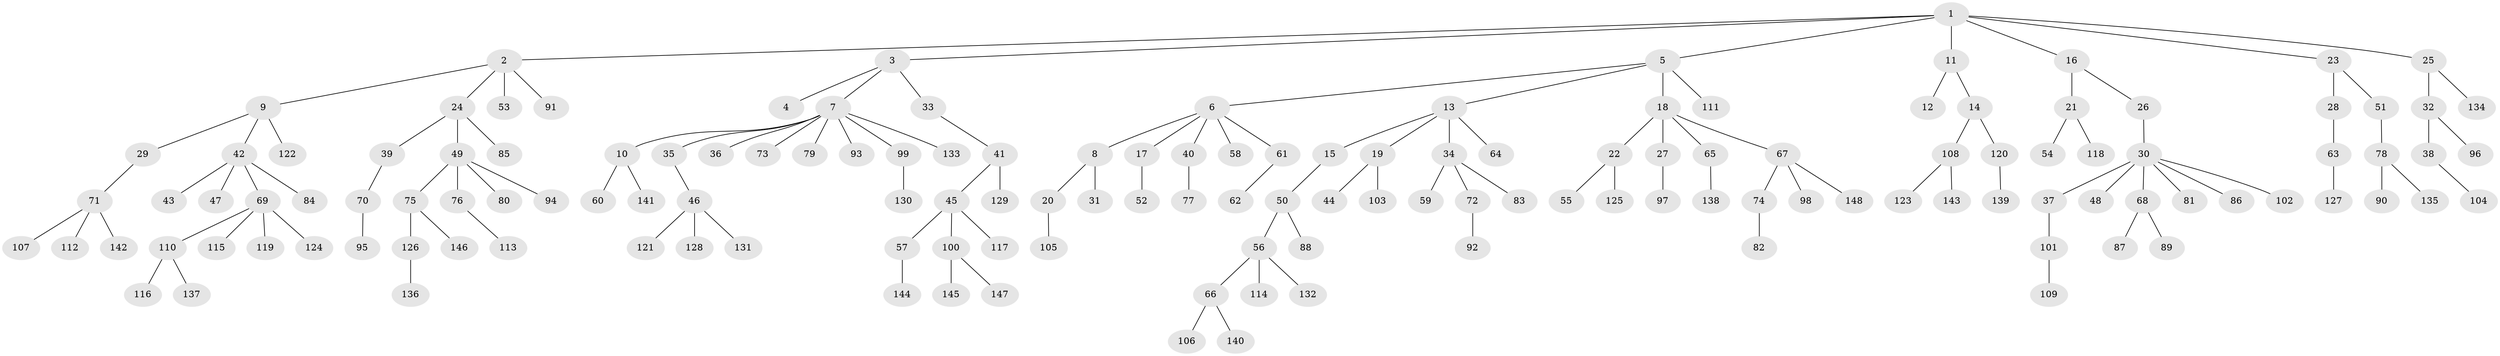 // coarse degree distribution, {10: 0.009615384615384616, 4: 0.0673076923076923, 1: 0.5769230769230769, 6: 0.019230769230769232, 8: 0.009615384615384616, 2: 0.20192307692307693, 3: 0.07692307692307693, 5: 0.028846153846153848, 7: 0.009615384615384616}
// Generated by graph-tools (version 1.1) at 2025/42/03/06/25 10:42:04]
// undirected, 148 vertices, 147 edges
graph export_dot {
graph [start="1"]
  node [color=gray90,style=filled];
  1;
  2;
  3;
  4;
  5;
  6;
  7;
  8;
  9;
  10;
  11;
  12;
  13;
  14;
  15;
  16;
  17;
  18;
  19;
  20;
  21;
  22;
  23;
  24;
  25;
  26;
  27;
  28;
  29;
  30;
  31;
  32;
  33;
  34;
  35;
  36;
  37;
  38;
  39;
  40;
  41;
  42;
  43;
  44;
  45;
  46;
  47;
  48;
  49;
  50;
  51;
  52;
  53;
  54;
  55;
  56;
  57;
  58;
  59;
  60;
  61;
  62;
  63;
  64;
  65;
  66;
  67;
  68;
  69;
  70;
  71;
  72;
  73;
  74;
  75;
  76;
  77;
  78;
  79;
  80;
  81;
  82;
  83;
  84;
  85;
  86;
  87;
  88;
  89;
  90;
  91;
  92;
  93;
  94;
  95;
  96;
  97;
  98;
  99;
  100;
  101;
  102;
  103;
  104;
  105;
  106;
  107;
  108;
  109;
  110;
  111;
  112;
  113;
  114;
  115;
  116;
  117;
  118;
  119;
  120;
  121;
  122;
  123;
  124;
  125;
  126;
  127;
  128;
  129;
  130;
  131;
  132;
  133;
  134;
  135;
  136;
  137;
  138;
  139;
  140;
  141;
  142;
  143;
  144;
  145;
  146;
  147;
  148;
  1 -- 2;
  1 -- 3;
  1 -- 5;
  1 -- 11;
  1 -- 16;
  1 -- 23;
  1 -- 25;
  2 -- 9;
  2 -- 24;
  2 -- 53;
  2 -- 91;
  3 -- 4;
  3 -- 7;
  3 -- 33;
  5 -- 6;
  5 -- 13;
  5 -- 18;
  5 -- 111;
  6 -- 8;
  6 -- 17;
  6 -- 40;
  6 -- 58;
  6 -- 61;
  7 -- 10;
  7 -- 35;
  7 -- 36;
  7 -- 73;
  7 -- 79;
  7 -- 93;
  7 -- 99;
  7 -- 133;
  8 -- 20;
  8 -- 31;
  9 -- 29;
  9 -- 42;
  9 -- 122;
  10 -- 60;
  10 -- 141;
  11 -- 12;
  11 -- 14;
  13 -- 15;
  13 -- 19;
  13 -- 34;
  13 -- 64;
  14 -- 108;
  14 -- 120;
  15 -- 50;
  16 -- 21;
  16 -- 26;
  17 -- 52;
  18 -- 22;
  18 -- 27;
  18 -- 65;
  18 -- 67;
  19 -- 44;
  19 -- 103;
  20 -- 105;
  21 -- 54;
  21 -- 118;
  22 -- 55;
  22 -- 125;
  23 -- 28;
  23 -- 51;
  24 -- 39;
  24 -- 49;
  24 -- 85;
  25 -- 32;
  25 -- 134;
  26 -- 30;
  27 -- 97;
  28 -- 63;
  29 -- 71;
  30 -- 37;
  30 -- 48;
  30 -- 68;
  30 -- 81;
  30 -- 86;
  30 -- 102;
  32 -- 38;
  32 -- 96;
  33 -- 41;
  34 -- 59;
  34 -- 72;
  34 -- 83;
  35 -- 46;
  37 -- 101;
  38 -- 104;
  39 -- 70;
  40 -- 77;
  41 -- 45;
  41 -- 129;
  42 -- 43;
  42 -- 47;
  42 -- 69;
  42 -- 84;
  45 -- 57;
  45 -- 100;
  45 -- 117;
  46 -- 121;
  46 -- 128;
  46 -- 131;
  49 -- 75;
  49 -- 76;
  49 -- 80;
  49 -- 94;
  50 -- 56;
  50 -- 88;
  51 -- 78;
  56 -- 66;
  56 -- 114;
  56 -- 132;
  57 -- 144;
  61 -- 62;
  63 -- 127;
  65 -- 138;
  66 -- 106;
  66 -- 140;
  67 -- 74;
  67 -- 98;
  67 -- 148;
  68 -- 87;
  68 -- 89;
  69 -- 110;
  69 -- 115;
  69 -- 119;
  69 -- 124;
  70 -- 95;
  71 -- 107;
  71 -- 112;
  71 -- 142;
  72 -- 92;
  74 -- 82;
  75 -- 126;
  75 -- 146;
  76 -- 113;
  78 -- 90;
  78 -- 135;
  99 -- 130;
  100 -- 145;
  100 -- 147;
  101 -- 109;
  108 -- 123;
  108 -- 143;
  110 -- 116;
  110 -- 137;
  120 -- 139;
  126 -- 136;
}
